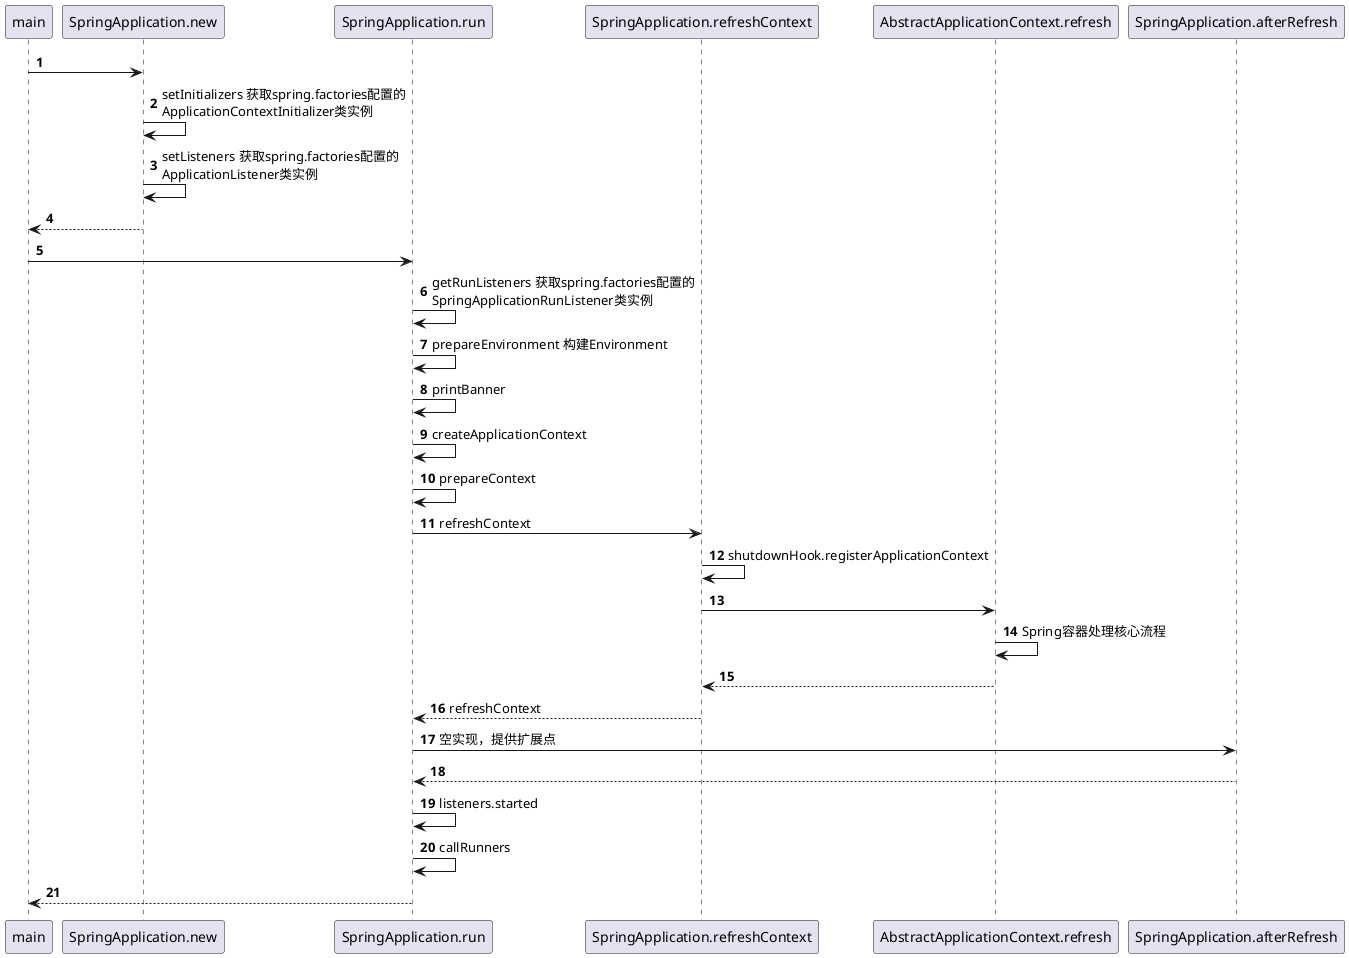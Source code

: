 @startuml
'https://plantuml.com/sequence-diagram

autonumber

main -> SpringApplication.new
SpringApplication.new -> SpringApplication.new : setInitializers 获取spring.factories配置的\nApplicationContextInitializer类实例
SpringApplication.new -> SpringApplication.new : setListeners 获取spring.factories配置的\nApplicationListener类实例
SpringApplication.new --> main
main -> SpringApplication.run
SpringApplication.run -> SpringApplication.run : getRunListeners 获取spring.factories配置的\nSpringApplicationRunListener类实例
SpringApplication.run -> SpringApplication.run : prepareEnvironment 构建Environment
SpringApplication.run -> SpringApplication.run : printBanner
SpringApplication.run -> SpringApplication.run : createApplicationContext
SpringApplication.run -> SpringApplication.run : prepareContext
SpringApplication.run -> SpringApplication.refreshContext : refreshContext
SpringApplication.refreshContext -> SpringApplication.refreshContext : shutdownHook.registerApplicationContext
SpringApplication.refreshContext -> AbstractApplicationContext.refresh
AbstractApplicationContext.refresh -> AbstractApplicationContext.refresh : Spring容器处理核心流程
AbstractApplicationContext.refresh --> SpringApplication.refreshContext
SpringApplication.refreshContext --> SpringApplication.run : refreshContext
SpringApplication.run -> SpringApplication.afterRefresh : 空实现，提供扩展点
SpringApplication.afterRefresh --> SpringApplication.run
SpringApplication.run -> SpringApplication.run : listeners.started
SpringApplication.run -> SpringApplication.run : callRunners
SpringApplication.run --> main

@enduml
